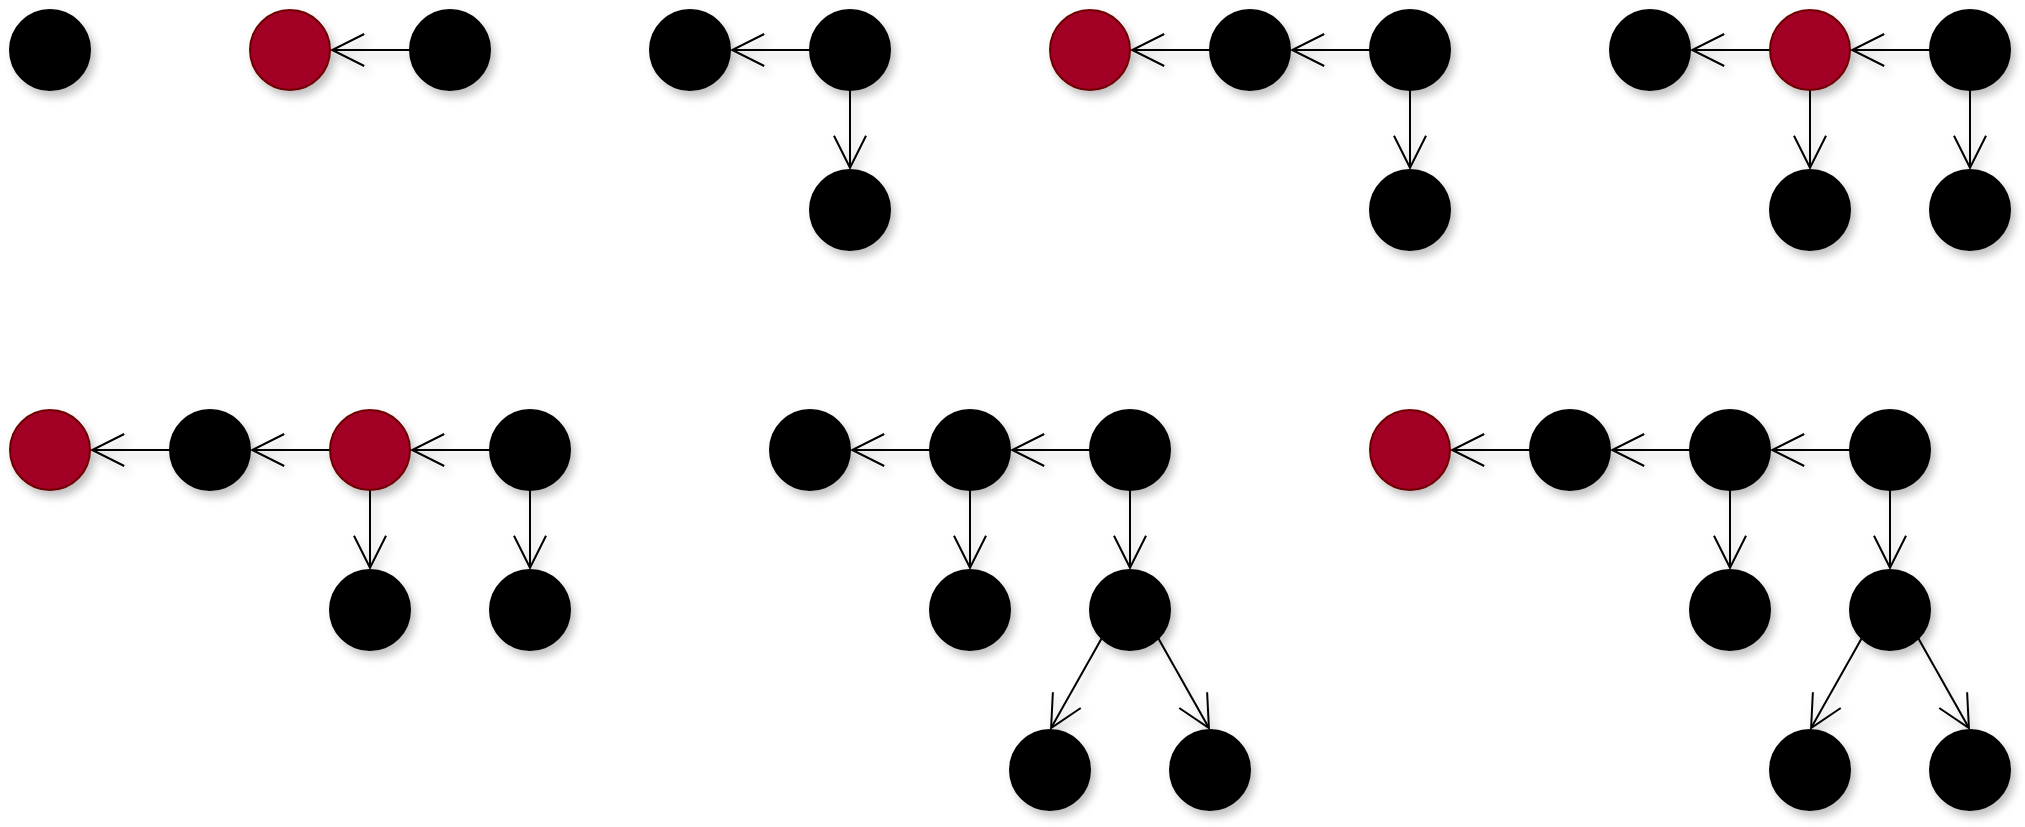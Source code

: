 <mxfile>
    <diagram id="RFHuLHpFdYDFX5T_9e_R" name="Page-1">
        <mxGraphModel dx="1545" dy="2450" grid="1" gridSize="10" guides="1" tooltips="1" connect="1" arrows="1" fold="1" page="1" pageScale="1" pageWidth="850" pageHeight="1100" math="0" shadow="0">
            <root>
                <mxCell id="0"/>
                <mxCell id="1" parent="0"/>
                <mxCell id="15" value="" style="ellipse;whiteSpace=wrap;html=1;aspect=fixed;fillColor=#000000;shadow=1;" vertex="1" parent="1">
                    <mxGeometry x="40" y="40" width="40" height="40" as="geometry"/>
                </mxCell>
                <mxCell id="18" style="edgeStyle=none;html=1;exitX=0;exitY=0.5;exitDx=0;exitDy=0;entryX=1;entryY=0.5;entryDx=0;entryDy=0;endArrow=open;endFill=0;endSize=15;shadow=1;" edge="1" parent="1" source="16" target="17">
                    <mxGeometry relative="1" as="geometry"/>
                </mxCell>
                <mxCell id="16" value="" style="ellipse;whiteSpace=wrap;html=1;aspect=fixed;fillColor=#000000;shadow=1;" vertex="1" parent="1">
                    <mxGeometry x="240" y="40" width="40" height="40" as="geometry"/>
                </mxCell>
                <mxCell id="17" value="" style="ellipse;whiteSpace=wrap;html=1;aspect=fixed;fillColor=#a20025;strokeColor=#6F0000;fontColor=#ffffff;shadow=1;" vertex="1" parent="1">
                    <mxGeometry x="160" y="40" width="40" height="40" as="geometry"/>
                </mxCell>
                <mxCell id="22" style="edgeStyle=none;html=1;exitX=0;exitY=0.5;exitDx=0;exitDy=0;endArrow=open;endFill=0;endSize=15;shadow=1;" edge="1" parent="1" source="19" target="20">
                    <mxGeometry relative="1" as="geometry"/>
                </mxCell>
                <mxCell id="23" style="edgeStyle=none;html=1;exitX=0.5;exitY=1;exitDx=0;exitDy=0;entryX=0.5;entryY=0;entryDx=0;entryDy=0;endArrow=open;endFill=0;endSize=15;shadow=1;" edge="1" parent="1" source="19" target="21">
                    <mxGeometry relative="1" as="geometry"/>
                </mxCell>
                <mxCell id="19" value="" style="ellipse;whiteSpace=wrap;html=1;aspect=fixed;fillColor=#000000;shadow=1;" vertex="1" parent="1">
                    <mxGeometry x="440" y="40" width="40" height="40" as="geometry"/>
                </mxCell>
                <mxCell id="20" value="" style="ellipse;whiteSpace=wrap;html=1;aspect=fixed;fillColor=#000000;shadow=1;" vertex="1" parent="1">
                    <mxGeometry x="360" y="40" width="40" height="40" as="geometry"/>
                </mxCell>
                <mxCell id="21" value="" style="ellipse;whiteSpace=wrap;html=1;aspect=fixed;fillColor=#000000;shadow=1;" vertex="1" parent="1">
                    <mxGeometry x="440" y="120" width="40" height="40" as="geometry"/>
                </mxCell>
                <mxCell id="24" style="edgeStyle=none;html=1;exitX=0;exitY=0.5;exitDx=0;exitDy=0;endArrow=open;endFill=0;endSize=15;shadow=1;" edge="1" parent="1" source="26" target="27">
                    <mxGeometry relative="1" as="geometry"/>
                </mxCell>
                <mxCell id="25" style="edgeStyle=none;html=1;exitX=0.5;exitY=1;exitDx=0;exitDy=0;entryX=0.5;entryY=0;entryDx=0;entryDy=0;endArrow=open;endFill=0;endSize=15;shadow=1;" edge="1" parent="1" source="26" target="28">
                    <mxGeometry relative="1" as="geometry"/>
                </mxCell>
                <mxCell id="26" value="" style="ellipse;whiteSpace=wrap;html=1;aspect=fixed;fillColor=#000000;shadow=1;" vertex="1" parent="1">
                    <mxGeometry x="720" y="40" width="40" height="40" as="geometry"/>
                </mxCell>
                <mxCell id="30" style="edgeStyle=none;html=1;exitX=0;exitY=0.5;exitDx=0;exitDy=0;entryX=1;entryY=0.5;entryDx=0;entryDy=0;endArrow=open;endFill=0;endSize=15;shadow=1;" edge="1" parent="1" source="27" target="29">
                    <mxGeometry relative="1" as="geometry"/>
                </mxCell>
                <mxCell id="27" value="" style="ellipse;whiteSpace=wrap;html=1;aspect=fixed;fillColor=#000000;shadow=1;" vertex="1" parent="1">
                    <mxGeometry x="640" y="40" width="40" height="40" as="geometry"/>
                </mxCell>
                <mxCell id="28" value="" style="ellipse;whiteSpace=wrap;html=1;aspect=fixed;fillColor=#000000;shadow=1;" vertex="1" parent="1">
                    <mxGeometry x="720" y="120" width="40" height="40" as="geometry"/>
                </mxCell>
                <mxCell id="29" value="" style="ellipse;whiteSpace=wrap;html=1;aspect=fixed;fillColor=#a20025;strokeColor=#6F0000;fontColor=#ffffff;shadow=1;" vertex="1" parent="1">
                    <mxGeometry x="560" y="40" width="40" height="40" as="geometry"/>
                </mxCell>
                <mxCell id="38" style="edgeStyle=none;html=1;exitX=0.5;exitY=1;exitDx=0;exitDy=0;entryX=0.5;entryY=0;entryDx=0;entryDy=0;endArrow=open;endFill=0;endSize=15;shadow=1;" edge="1" parent="1" source="31" target="33">
                    <mxGeometry relative="1" as="geometry"/>
                </mxCell>
                <mxCell id="39" style="edgeStyle=none;html=1;exitX=0;exitY=0.5;exitDx=0;exitDy=0;endArrow=open;endFill=0;endSize=15;entryX=1;entryY=0.5;entryDx=0;entryDy=0;shadow=1;" edge="1" parent="1" source="31" target="32">
                    <mxGeometry relative="1" as="geometry"/>
                </mxCell>
                <mxCell id="31" value="" style="ellipse;whiteSpace=wrap;html=1;aspect=fixed;fillColor=#a20025;strokeColor=#6F0000;fontColor=#ffffff;shadow=1;" vertex="1" parent="1">
                    <mxGeometry x="920" y="40" width="40" height="40" as="geometry"/>
                </mxCell>
                <mxCell id="32" value="" style="ellipse;whiteSpace=wrap;html=1;aspect=fixed;fillColor=#000000;shadow=1;" vertex="1" parent="1">
                    <mxGeometry x="840" y="40" width="40" height="40" as="geometry"/>
                </mxCell>
                <mxCell id="33" value="" style="ellipse;whiteSpace=wrap;html=1;aspect=fixed;fillColor=#000000;shadow=1;" vertex="1" parent="1">
                    <mxGeometry x="920" y="120" width="40" height="40" as="geometry"/>
                </mxCell>
                <mxCell id="34" value="" style="ellipse;whiteSpace=wrap;html=1;aspect=fixed;fillColor=#000000;shadow=1;" vertex="1" parent="1">
                    <mxGeometry x="1000" y="120" width="40" height="40" as="geometry"/>
                </mxCell>
                <mxCell id="36" style="edgeStyle=none;html=1;exitX=0.5;exitY=1;exitDx=0;exitDy=0;entryX=0.5;entryY=0;entryDx=0;entryDy=0;endArrow=open;endFill=0;endSize=15;shadow=1;" edge="1" parent="1" source="35" target="34">
                    <mxGeometry relative="1" as="geometry"/>
                </mxCell>
                <mxCell id="37" style="edgeStyle=none;html=1;exitX=0;exitY=0.5;exitDx=0;exitDy=0;entryX=1;entryY=0.5;entryDx=0;entryDy=0;endArrow=open;endFill=0;endSize=15;shadow=1;" edge="1" parent="1" source="35" target="31">
                    <mxGeometry relative="1" as="geometry"/>
                </mxCell>
                <mxCell id="35" value="" style="ellipse;whiteSpace=wrap;html=1;aspect=fixed;fillColor=#000000;shadow=1;" vertex="1" parent="1">
                    <mxGeometry x="1000" y="40" width="40" height="40" as="geometry"/>
                </mxCell>
                <mxCell id="40" style="edgeStyle=none;html=1;exitX=0.5;exitY=1;exitDx=0;exitDy=0;entryX=0.5;entryY=0;entryDx=0;entryDy=0;endArrow=open;endFill=0;endSize=15;shadow=1;" edge="1" parent="1" source="42" target="44">
                    <mxGeometry relative="1" as="geometry"/>
                </mxCell>
                <mxCell id="41" style="edgeStyle=none;html=1;exitX=0;exitY=0.5;exitDx=0;exitDy=0;endArrow=open;endFill=0;endSize=15;entryX=1;entryY=0.5;entryDx=0;entryDy=0;shadow=1;" edge="1" parent="1" source="42" target="43">
                    <mxGeometry relative="1" as="geometry"/>
                </mxCell>
                <mxCell id="42" value="" style="ellipse;whiteSpace=wrap;html=1;aspect=fixed;fillColor=#a20025;strokeColor=#6F0000;fontColor=#ffffff;shadow=1;" vertex="1" parent="1">
                    <mxGeometry x="200" y="240" width="40" height="40" as="geometry"/>
                </mxCell>
                <mxCell id="50" style="edgeStyle=none;html=1;exitX=0;exitY=0.5;exitDx=0;exitDy=0;entryX=1;entryY=0.5;entryDx=0;entryDy=0;endArrow=open;endFill=0;endSize=15;shadow=1;" edge="1" parent="1" source="43" target="49">
                    <mxGeometry relative="1" as="geometry"/>
                </mxCell>
                <mxCell id="43" value="" style="ellipse;whiteSpace=wrap;html=1;aspect=fixed;fillColor=#000000;shadow=1;" vertex="1" parent="1">
                    <mxGeometry x="120" y="240" width="40" height="40" as="geometry"/>
                </mxCell>
                <mxCell id="44" value="" style="ellipse;whiteSpace=wrap;html=1;aspect=fixed;fillColor=#000000;shadow=1;" vertex="1" parent="1">
                    <mxGeometry x="200" y="320" width="40" height="40" as="geometry"/>
                </mxCell>
                <mxCell id="45" value="" style="ellipse;whiteSpace=wrap;html=1;aspect=fixed;fillColor=#000000;shadow=1;" vertex="1" parent="1">
                    <mxGeometry x="280" y="320" width="40" height="40" as="geometry"/>
                </mxCell>
                <mxCell id="46" style="edgeStyle=none;html=1;exitX=0.5;exitY=1;exitDx=0;exitDy=0;entryX=0.5;entryY=0;entryDx=0;entryDy=0;endArrow=open;endFill=0;endSize=15;shadow=1;" edge="1" parent="1" source="48" target="45">
                    <mxGeometry relative="1" as="geometry"/>
                </mxCell>
                <mxCell id="47" style="edgeStyle=none;html=1;exitX=0;exitY=0.5;exitDx=0;exitDy=0;entryX=1;entryY=0.5;entryDx=0;entryDy=0;endArrow=open;endFill=0;endSize=15;shadow=1;" edge="1" parent="1" source="48" target="42">
                    <mxGeometry relative="1" as="geometry"/>
                </mxCell>
                <mxCell id="48" value="" style="ellipse;whiteSpace=wrap;html=1;aspect=fixed;fillColor=#000000;shadow=1;" vertex="1" parent="1">
                    <mxGeometry x="280" y="240" width="40" height="40" as="geometry"/>
                </mxCell>
                <mxCell id="49" value="" style="ellipse;whiteSpace=wrap;html=1;aspect=fixed;fillColor=#a20025;strokeColor=#6F0000;fontColor=#ffffff;shadow=1;" vertex="1" parent="1">
                    <mxGeometry x="40" y="240" width="40" height="40" as="geometry"/>
                </mxCell>
                <mxCell id="51" style="edgeStyle=none;html=1;exitX=0.5;exitY=1;exitDx=0;exitDy=0;entryX=0.5;entryY=0;entryDx=0;entryDy=0;endArrow=open;endFill=0;endSize=15;shadow=1;" edge="1" parent="1" target="56">
                    <mxGeometry relative="1" as="geometry">
                        <mxPoint x="520.0" y="280" as="sourcePoint"/>
                    </mxGeometry>
                </mxCell>
                <mxCell id="52" style="edgeStyle=none;html=1;endArrow=open;endFill=0;endSize=15;entryX=1;entryY=0.5;entryDx=0;entryDy=0;exitX=0;exitY=0.5;exitDx=0;exitDy=0;shadow=1;" edge="1" parent="1" source="62" target="55">
                    <mxGeometry relative="1" as="geometry">
                        <mxPoint x="490" y="280" as="sourcePoint"/>
                    </mxGeometry>
                </mxCell>
                <mxCell id="55" value="" style="ellipse;whiteSpace=wrap;html=1;aspect=fixed;fillColor=#000000;shadow=1;" vertex="1" parent="1">
                    <mxGeometry x="420" y="240" width="40" height="40" as="geometry"/>
                </mxCell>
                <mxCell id="56" value="" style="ellipse;whiteSpace=wrap;html=1;aspect=fixed;fillColor=#000000;shadow=1;" vertex="1" parent="1">
                    <mxGeometry x="500" y="320" width="40" height="40" as="geometry"/>
                </mxCell>
                <mxCell id="66" style="edgeStyle=none;html=1;exitX=0;exitY=1;exitDx=0;exitDy=0;entryX=0.5;entryY=0;entryDx=0;entryDy=0;endArrow=open;endFill=0;endSize=15;shadow=1;" edge="1" parent="1" source="57" target="64">
                    <mxGeometry relative="1" as="geometry"/>
                </mxCell>
                <mxCell id="67" style="edgeStyle=none;html=1;exitX=1;exitY=1;exitDx=0;exitDy=0;entryX=0.5;entryY=0;entryDx=0;entryDy=0;endArrow=open;endFill=0;endSize=15;shadow=1;" edge="1" parent="1" source="57" target="65">
                    <mxGeometry relative="1" as="geometry"/>
                </mxCell>
                <mxCell id="57" value="" style="ellipse;whiteSpace=wrap;html=1;aspect=fixed;fillColor=#000000;shadow=1;" vertex="1" parent="1">
                    <mxGeometry x="580" y="320" width="40" height="40" as="geometry"/>
                </mxCell>
                <mxCell id="58" style="edgeStyle=none;html=1;exitX=0.5;exitY=1;exitDx=0;exitDy=0;entryX=0.5;entryY=0;entryDx=0;entryDy=0;endArrow=open;endFill=0;endSize=15;shadow=1;" edge="1" parent="1" source="60" target="57">
                    <mxGeometry relative="1" as="geometry"/>
                </mxCell>
                <mxCell id="59" style="edgeStyle=none;html=1;exitX=0;exitY=0.5;exitDx=0;exitDy=0;endArrow=open;endFill=0;endSize=15;entryX=1;entryY=0.5;entryDx=0;entryDy=0;shadow=1;" edge="1" parent="1" source="60" target="62">
                    <mxGeometry relative="1" as="geometry">
                        <mxPoint x="550" y="290" as="targetPoint"/>
                    </mxGeometry>
                </mxCell>
                <mxCell id="60" value="" style="ellipse;whiteSpace=wrap;html=1;aspect=fixed;fillColor=#000000;shadow=1;" vertex="1" parent="1">
                    <mxGeometry x="580" y="240" width="40" height="40" as="geometry"/>
                </mxCell>
                <mxCell id="62" value="" style="ellipse;whiteSpace=wrap;html=1;aspect=fixed;fillColor=#000000;shadow=1;" vertex="1" parent="1">
                    <mxGeometry x="500" y="240" width="40" height="40" as="geometry"/>
                </mxCell>
                <mxCell id="64" value="" style="ellipse;whiteSpace=wrap;html=1;aspect=fixed;fillColor=#000000;shadow=1;" vertex="1" parent="1">
                    <mxGeometry x="540" y="400" width="40" height="40" as="geometry"/>
                </mxCell>
                <mxCell id="65" value="" style="ellipse;whiteSpace=wrap;html=1;aspect=fixed;fillColor=#000000;shadow=1;" vertex="1" parent="1">
                    <mxGeometry x="620" y="400" width="40" height="40" as="geometry"/>
                </mxCell>
                <mxCell id="68" style="edgeStyle=none;html=1;exitX=0.5;exitY=1;exitDx=0;exitDy=0;entryX=0.5;entryY=0;entryDx=0;entryDy=0;endArrow=open;endFill=0;endSize=15;shadow=1;" edge="1" parent="1" target="71">
                    <mxGeometry relative="1" as="geometry">
                        <mxPoint x="900" y="280" as="sourcePoint"/>
                    </mxGeometry>
                </mxCell>
                <mxCell id="69" style="edgeStyle=none;html=1;endArrow=open;endFill=0;endSize=15;entryX=1;entryY=0.5;entryDx=0;entryDy=0;exitX=0;exitY=0.5;exitDx=0;exitDy=0;shadow=1;" edge="1" parent="1" source="78" target="70">
                    <mxGeometry relative="1" as="geometry">
                        <mxPoint x="870" y="280" as="sourcePoint"/>
                    </mxGeometry>
                </mxCell>
                <mxCell id="82" style="edgeStyle=none;html=1;exitX=0;exitY=0.5;exitDx=0;exitDy=0;entryX=1;entryY=0.5;entryDx=0;entryDy=0;endArrow=open;endFill=0;endSize=15;shadow=1;" edge="1" parent="1" source="70" target="81">
                    <mxGeometry relative="1" as="geometry"/>
                </mxCell>
                <mxCell id="70" value="" style="ellipse;whiteSpace=wrap;html=1;aspect=fixed;fillColor=#000000;shadow=1;" vertex="1" parent="1">
                    <mxGeometry x="800" y="240" width="40" height="40" as="geometry"/>
                </mxCell>
                <mxCell id="71" value="" style="ellipse;whiteSpace=wrap;html=1;aspect=fixed;fillColor=#000000;shadow=1;" vertex="1" parent="1">
                    <mxGeometry x="880" y="320" width="40" height="40" as="geometry"/>
                </mxCell>
                <mxCell id="72" style="edgeStyle=none;html=1;exitX=0;exitY=1;exitDx=0;exitDy=0;entryX=0.5;entryY=0;entryDx=0;entryDy=0;endArrow=open;endFill=0;endSize=15;shadow=1;" edge="1" parent="1" source="74" target="79">
                    <mxGeometry relative="1" as="geometry"/>
                </mxCell>
                <mxCell id="73" style="edgeStyle=none;html=1;exitX=1;exitY=1;exitDx=0;exitDy=0;entryX=0.5;entryY=0;entryDx=0;entryDy=0;endArrow=open;endFill=0;endSize=15;shadow=1;" edge="1" parent="1" source="74" target="80">
                    <mxGeometry relative="1" as="geometry"/>
                </mxCell>
                <mxCell id="74" value="" style="ellipse;whiteSpace=wrap;html=1;aspect=fixed;fillColor=#000000;shadow=1;" vertex="1" parent="1">
                    <mxGeometry x="960" y="320" width="40" height="40" as="geometry"/>
                </mxCell>
                <mxCell id="75" style="edgeStyle=none;html=1;exitX=0.5;exitY=1;exitDx=0;exitDy=0;entryX=0.5;entryY=0;entryDx=0;entryDy=0;endArrow=open;endFill=0;endSize=15;shadow=1;" edge="1" parent="1" source="77" target="74">
                    <mxGeometry relative="1" as="geometry"/>
                </mxCell>
                <mxCell id="76" style="edgeStyle=none;html=1;exitX=0;exitY=0.5;exitDx=0;exitDy=0;endArrow=open;endFill=0;endSize=15;entryX=1;entryY=0.5;entryDx=0;entryDy=0;shadow=1;" edge="1" parent="1" source="77" target="78">
                    <mxGeometry relative="1" as="geometry">
                        <mxPoint x="930" y="290" as="targetPoint"/>
                    </mxGeometry>
                </mxCell>
                <mxCell id="77" value="" style="ellipse;whiteSpace=wrap;html=1;aspect=fixed;fillColor=#000000;shadow=1;" vertex="1" parent="1">
                    <mxGeometry x="960" y="240" width="40" height="40" as="geometry"/>
                </mxCell>
                <mxCell id="78" value="" style="ellipse;whiteSpace=wrap;html=1;aspect=fixed;fillColor=#000000;shadow=1;" vertex="1" parent="1">
                    <mxGeometry x="880" y="240" width="40" height="40" as="geometry"/>
                </mxCell>
                <mxCell id="79" value="" style="ellipse;whiteSpace=wrap;html=1;aspect=fixed;fillColor=#000000;shadow=1;" vertex="1" parent="1">
                    <mxGeometry x="920" y="400" width="40" height="40" as="geometry"/>
                </mxCell>
                <mxCell id="80" value="" style="ellipse;whiteSpace=wrap;html=1;aspect=fixed;fillColor=#000000;shadow=1;" vertex="1" parent="1">
                    <mxGeometry x="1000" y="400" width="40" height="40" as="geometry"/>
                </mxCell>
                <mxCell id="81" value="" style="ellipse;whiteSpace=wrap;html=1;aspect=fixed;fillColor=#a20025;strokeColor=#6F0000;fontColor=#ffffff;shadow=1;" vertex="1" parent="1">
                    <mxGeometry x="720" y="240" width="40" height="40" as="geometry"/>
                </mxCell>
            </root>
        </mxGraphModel>
    </diagram>
</mxfile>